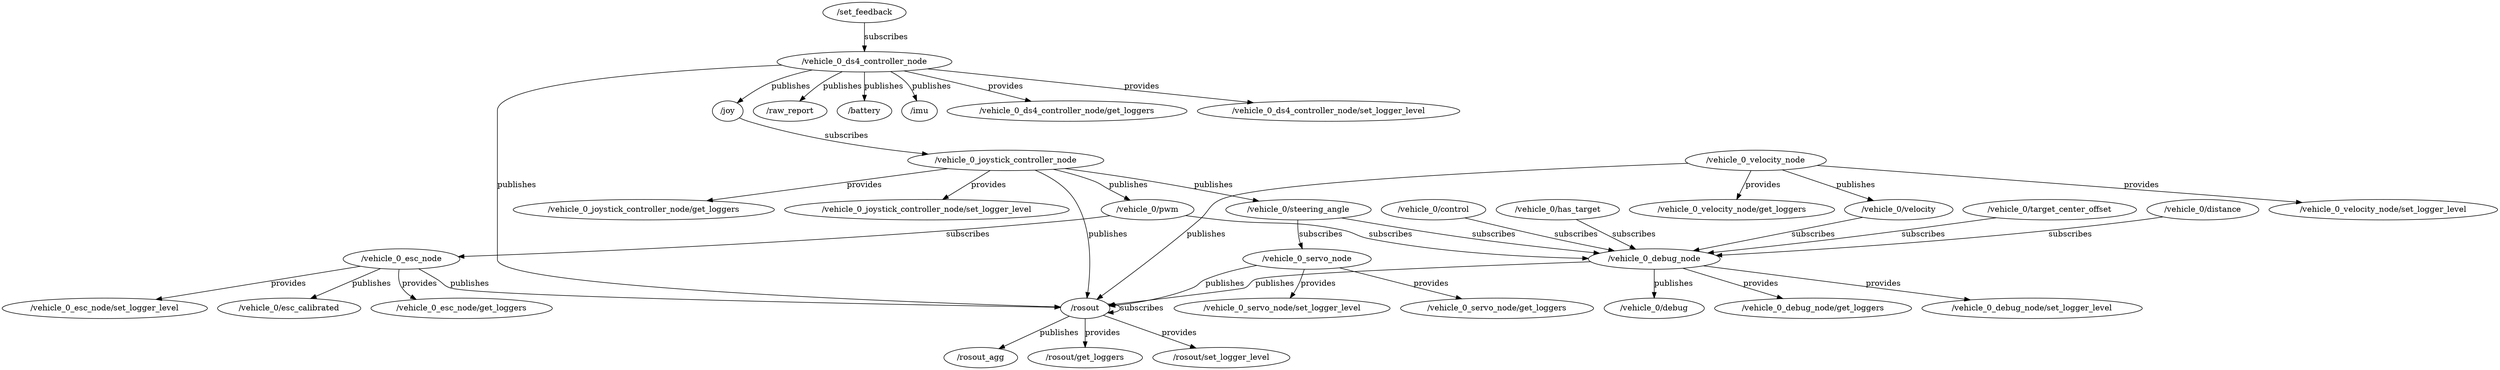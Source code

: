 digraph G {
"/rosout_agg" [shape=ellipse];
"/rosout" [shape=ellipse];
"/vehicle_0/steering_angle" [shape=ellipse];
"/vehicle_0/velocity" [shape=ellipse];
"/vehicle_0/esc_calibrated" [shape=ellipse];
"/vehicle_0/pwm" [shape=ellipse];
"/vehicle_0/debug" [shape=ellipse];
"/vehicle_0/distance" [shape=ellipse];
"/vehicle_0/control" [shape=ellipse];
"/joy" [shape=ellipse];
"/vehicle_0/has_target" [shape=ellipse];
"/vehicle_0/target_center_offset" [shape=ellipse];
"/raw_report" [shape=ellipse];
"/battery" [shape=ellipse];
"/imu" [shape=ellipse];
"/set_feedback" [shape=ellipse];
"/rosout" -> "/rosout_agg" [label="publishes"];
"/vehicle_0_servo_node" -> "/rosout" [label="publishes"];
"/vehicle_0_velocity_node" -> "/rosout" [label="publishes"];
"/vehicle_0_esc_node" -> "/rosout" [label="publishes"];
"/vehicle_0_joystick_controller_node" -> "/rosout" [label="publishes"];
"/vehicle_0_debug_node" -> "/rosout" [label="publishes"];
"/vehicle_0_ds4_controller_node" -> "/rosout" [label="publishes"];
"/vehicle_0_velocity_node" -> "/vehicle_0/velocity" [label="publishes"];
"/vehicle_0_esc_node" -> "/vehicle_0/esc_calibrated" [label="publishes"];
"/vehicle_0_debug_node" -> "/vehicle_0/debug" [label="publishes"];
"/vehicle_0_joystick_controller_node" -> "/vehicle_0/pwm" [label="publishes"];
"/vehicle_0_joystick_controller_node" -> "/vehicle_0/steering_angle" [label="publishes"];
"/vehicle_0_ds4_controller_node" -> "/raw_report" [label="publishes"];
"/vehicle_0_ds4_controller_node" -> "/battery" [label="publishes"];
"/vehicle_0_ds4_controller_node" -> "/joy" [label="publishes"];
"/vehicle_0_ds4_controller_node" -> "/imu" [label="publishes"];
"/rosout" -> "/rosout" [label="subscribes"];
"/vehicle_0/steering_angle" -> "/vehicle_0_servo_node" [label="subscribes"];
"/vehicle_0/steering_angle" -> "/vehicle_0_debug_node" [label="subscribes"];
"/vehicle_0/pwm" -> "/vehicle_0_esc_node" [label="subscribes"];
"/vehicle_0/pwm" -> "/vehicle_0_debug_node" [label="subscribes"];
"/vehicle_0/distance" -> "/vehicle_0_debug_node" [label="subscribes"];
"/vehicle_0/control" -> "/vehicle_0_debug_node" [label="subscribes"];
"/joy" -> "/vehicle_0_joystick_controller_node" [label="subscribes"];
"/vehicle_0/velocity" -> "/vehicle_0_debug_node" [label="subscribes"];
"/vehicle_0/has_target" -> "/vehicle_0_debug_node" [label="subscribes"];
"/vehicle_0/target_center_offset" -> "/vehicle_0_debug_node" [label="subscribes"];
"/set_feedback" -> "/vehicle_0_ds4_controller_node" [label="subscribes"];
"/rosout" -> "/rosout/get_loggers" [label="provides"];
"/rosout" -> "/rosout/set_logger_level" [label="provides"];
"/vehicle_0_servo_node" -> "/vehicle_0_servo_node/get_loggers" [label="provides"];
"/vehicle_0_servo_node" -> "/vehicle_0_servo_node/set_logger_level" [label="provides"];
"/vehicle_0_velocity_node" -> "/vehicle_0_velocity_node/get_loggers" [label="provides"];
"/vehicle_0_velocity_node" -> "/vehicle_0_velocity_node/set_logger_level" [label="provides"];
"/vehicle_0_esc_node" -> "/vehicle_0_esc_node/get_loggers" [label="provides"];
"/vehicle_0_esc_node" -> "/vehicle_0_esc_node/set_logger_level" [label="provides"];
"/vehicle_0_debug_node" -> "/vehicle_0_debug_node/get_loggers" [label="provides"];
"/vehicle_0_debug_node" -> "/vehicle_0_debug_node/set_logger_level" [label="provides"];
"/vehicle_0_joystick_controller_node" -> "/vehicle_0_joystick_controller_node/get_loggers" [label="provides"];
"/vehicle_0_joystick_controller_node" -> "/vehicle_0_joystick_controller_node/set_logger_level" [label="provides"];
"/vehicle_0_ds4_controller_node" -> "/vehicle_0_ds4_controller_node/get_loggers" [label="provides"];
"/vehicle_0_ds4_controller_node" -> "/vehicle_0_ds4_controller_node/set_logger_level" [label="provides"];
}
